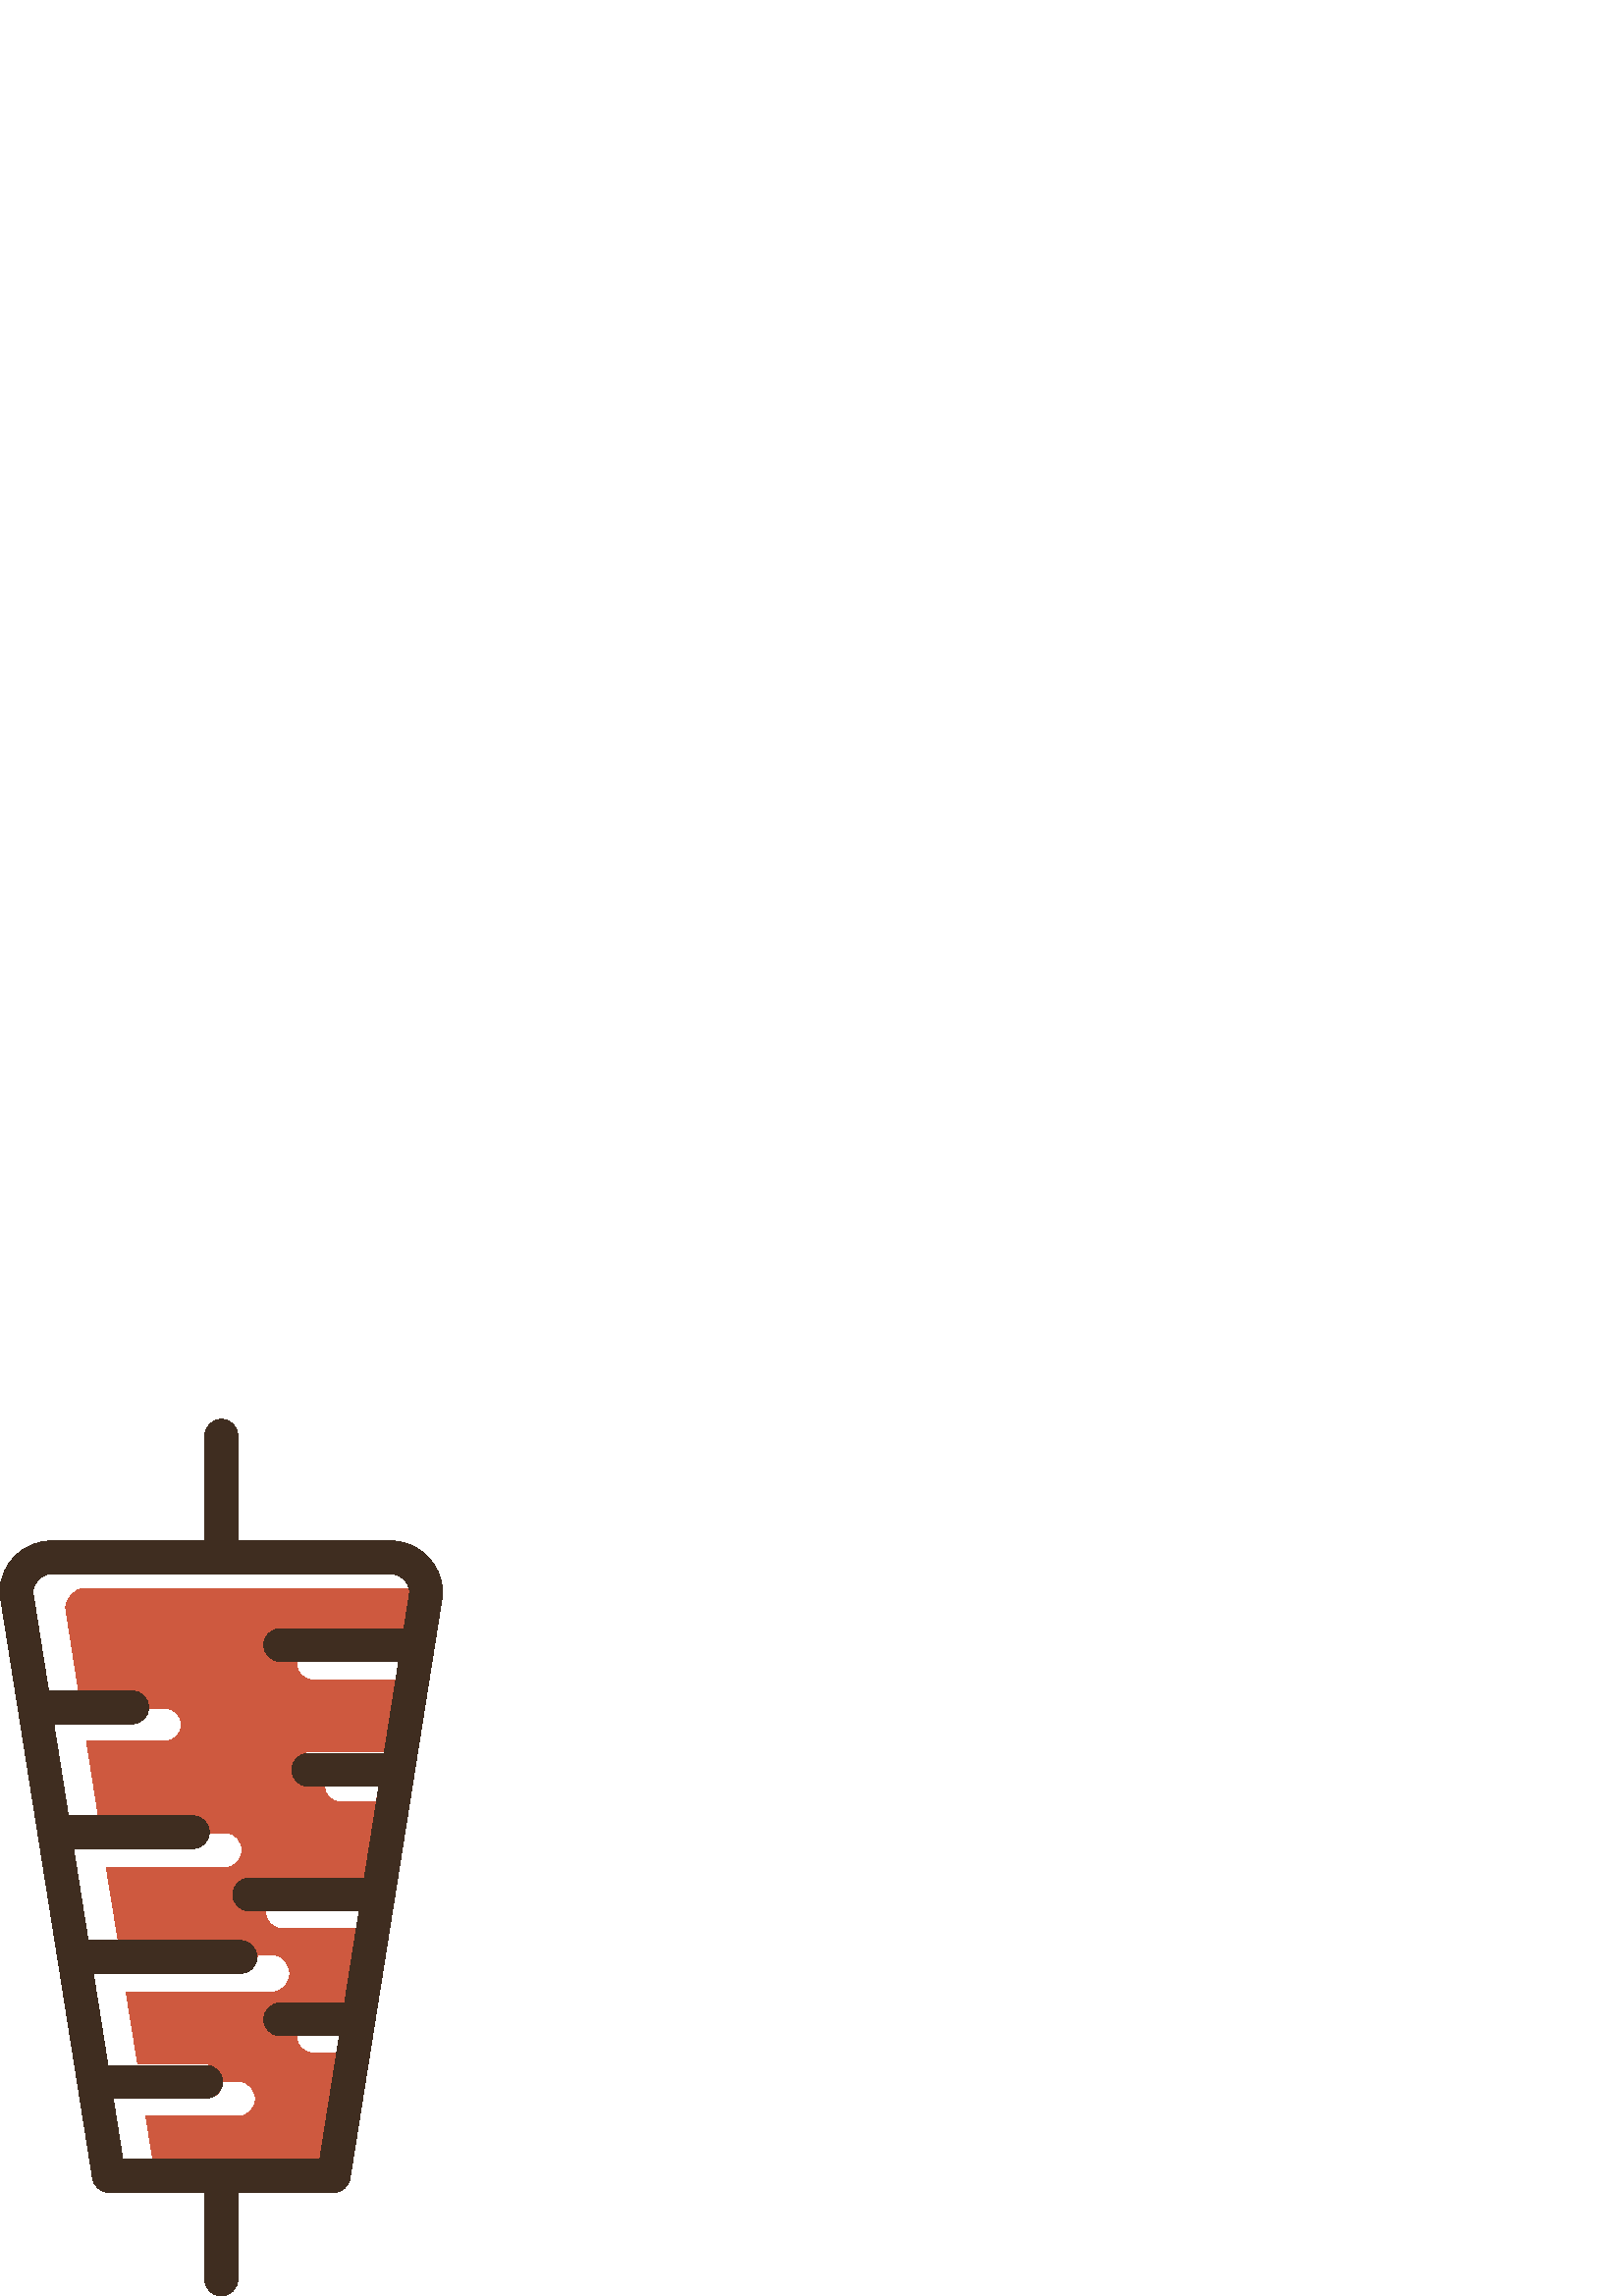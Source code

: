 %!PS-Adobe-3.0 EPSF-3.0
%%Pages: 1
%%DocumentData: Clean7Bit
%%LanguageLevel: 2
%%BoundingBox: 0 -1 163 322
%%EndComments
%%BeginProlog
save
50 dict begin
/q { gsave } bind def
/Q { grestore } bind def
/cm { 6 array astore concat } bind def
/w { setlinewidth } bind def
/J { setlinecap } bind def
/j { setlinejoin } bind def
/M { setmiterlimit } bind def
/d { setdash } bind def
/m { moveto } bind def
/l { lineto } bind def
/c { curveto } bind def
/h { closepath } bind def
/re { exch dup neg 3 1 roll 5 3 roll moveto 0 rlineto
      0 exch rlineto 0 rlineto closepath } bind def
/S { stroke } bind def
/f { fill } bind def
/f* { eofill } bind def
/n { newpath } bind def
/W { clip } bind def
/W* { eoclip } bind def
/BT { } bind def
/ET { } bind def
/pdfmark where { pop globaldict /?pdfmark /exec load put }
    { globaldict begin /?pdfmark /pop load def /pdfmark
    /cleartomark load def end } ifelse
/BDC { mark 3 1 roll /BDC pdfmark } bind def
/EMC { mark /EMC pdfmark } bind def
/cairo_store_point { /cairo_point_y exch def /cairo_point_x exch def } def
/Tj { show currentpoint cairo_store_point } bind def
/TJ {
  {
    dup
    type /stringtype eq
    { show } { -0.001 mul 0 cairo_font_matrix dtransform rmoveto } ifelse
  } forall
  currentpoint cairo_store_point
} bind def
/cairo_selectfont { cairo_font_matrix aload pop pop pop 0 0 6 array astore
    cairo_font exch selectfont cairo_point_x cairo_point_y moveto } bind def
/Tf { pop /cairo_font exch def /cairo_font_matrix where
      { pop cairo_selectfont } if } bind def
/Td { matrix translate cairo_font_matrix matrix concatmatrix dup
      /cairo_font_matrix exch def dup 4 get exch 5 get cairo_store_point
      /cairo_font where { pop cairo_selectfont } if } bind def
/Tm { 2 copy 8 2 roll 6 array astore /cairo_font_matrix exch def
      cairo_store_point /cairo_font where { pop cairo_selectfont } if } bind def
/g { setgray } bind def
/rg { setrgbcolor } bind def
/d1 { setcachedevice } bind def
%%EndProlog
%%BeginSetup
%%EndSetup
%%Page: 1 1
%%BeginPageSetup
%%PageBoundingBox: 0 -1 163 322
%%EndPageSetup
q 0 -1 163 323 rectclip q
0.808 0.349 0.247 rg
76.684 169.613 m 76.707 169.828 76.75 169.879 76.75 170.097 c 76.734 170.097
 l 76.727 170.097 76.695 169.722 76.684 169.613 c h
76.684 169.613 m f
35.102 112.39 m 34.23 117.906 l 34.215 117.906 l h
35.102 112.39 m f
94.086 123.156 m 93.844 122.027 93.293 120.992 92.527 120.164 c 93.309 
120.98 93.855 122.008 94.086 123.156 c h
94.086 123.156 m f
92.047 119.726 m 92.184 119.84 92.32 119.945 92.445 120.07 c 92.324 119.945
 92.18 119.844 92.047 119.726 c h
92.047 119.726 m f
19.758 209.105 m 19.707 209.105 l 22.855 189.558 l h
19.758 209.105 m f
149.492 260.98 m 149.613 260.734 149.707 260.48 149.801 260.222 c 149.707
 260.48 149.613 260.734 149.492 260.98 c h
149.492 260.98 m f
148.473 262.469 m 148.305 262.66 148.148 262.851 147.961 263.023 c 148.145
 262.855 148.309 262.66 148.473 262.469 c h
148.473 262.469 m f
148.816 262.074 m 148.977 261.863 149.109 261.633 149.242 261.402 c 149.109
 261.633 148.977 261.863 148.816 262.074 c h
148.816 262.074 m f
149.965 259.758 m 150.039 259.496 150.082 259.222 150.129 258.949 c 150.082
 259.222 150.039 259.496 149.965 259.758 c h
149.965 259.758 m f
146.945 263.808 m 147.141 263.683 147.316 263.535 147.5 263.39 c 147.316
 263.535 147.141 263.683 146.945 263.808 c h
146.945 263.808 m f
144.527 264.781 m 144.691 264.75 144.84 264.687 145 264.644 c 144.84 264.687
 144.691 264.75 144.527 264.781 c h
144.527 264.781 m f
145.793 264.402 m 145.984 264.324 146.16 264.219 146.34 264.129 c 146.16
 264.219 145.984 264.328 145.793 264.402 c h
145.793 264.402 m f
75.609 72.578 m 78.43 72.578 80.789 74.176 81.438 77.371 c 80.797 74.691
 78.441 72.578 75.609 72.578 c h
75.609 72.578 m f
102.73 245.105 m 148.113 245.105 l 150.242 258.82 l 150.234 258.957 150.195
 259.504 150.18 259.504 c 31.145 259.504 l 27.359 259.504 24.262 256.074
 24.074 252.332 c 28.824 221.906 l 48.504 221.906 l 51.824 221.906 54.664
 219.203 54.664 215.883 c 54.664 215.504 l 60.531 215.504 l 63.852 215.504
 66.543 212.828 66.543 209.504 c 66.543 206.183 63.852 203.504 60.531 203.504
 c 31.734 203.504 l 36.043 176.304 l 70.734 176.304 l 74.059 176.304 76.75
 173.105 76.75 169.906 c 82.762 169.906 l 86.086 169.906 88.777 166.828 
88.777 163.504 c 88.777 160.183 86.086 157.105 82.762 157.105 c 38.988 157.105
 l 43.277 130.703 l 88.215 130.703 l 91.539 130.703 94.668 127.82 94.668
 124.496 c 94.668 125.105 l 100.242 125.105 l 103.566 125.105 106.258 121.625
 106.258 118.304 c 106.258 114.984 103.566 111.504 100.242 111.504 c 46.242
 111.504 l 50.516 85.105 l 75.609 85.105 l 78.93 85.105 81.066 81.922 81.066
 78.601 c 81.066 78.703 l 87.637 78.703 l 90.957 78.703 93.652 75.625 93.652
 72.304 c 93.652 68.984 90.957 65.906 87.637 65.906 c 53.496 65.906 l 56.059
 49.906 l 117.254 49.906 l 124.445 95.504 l 124.441 95.504 l 123.445 89.105
 l 114.762 89.105 l 111.441 89.105 108.746 91.847 108.746 95.168 c 108.746
 95.265 108.758 95.504 108.762 95.504 c 102.734 95.504 l 99.414 95.504 96.719
 98.183 96.719 101.504 c 96.719 104.828 99.414 107.504 102.734 107.504 c
 126.355 107.504 l 131.699 141.105 l 131.676 141.105 l 130.695 134.703 l
 103.391 134.703 l 100.07 134.703 97.379 137.504 97.379 140.824 c 97.379
 140.883 97.383 141.105 97.387 141.105 c 91.363 141.105 l 88.043 141.105
 85.352 143.785 85.352 147.105 c 85.352 150.426 88.043 153.105 91.363 153.105
 c 133.605 153.105 l 138.953 186.703 l 138.914 186.703 l 137.949 181.105
 l 125.066 181.105 l 121.746 181.105 119.051 183.562 119.051 186.883 c 119.051
 186.902 119.055 186.703 119.055 186.703 c 113.039 186.703 l 109.719 186.703
 107.023 189.785 107.023 193.105 c 107.023 196.426 109.719 199.504 113.039
 199.504 c 140.859 199.504 l 146.207 232.527 l 146.145 232.328 l 145.203
 225.906 l 114.758 225.906 l 111.438 225.906 108.746 228.652 108.746 231.976
 c 108.746 232.082 108.641 233.527 108.648 233.527 c 131.762 233.715 l 103.199
 233.25 l 99.879 233.25 96.719 235.304 96.719 238.629 c 96.719 241.949 99.41
 245.105 102.73 245.105 c h
102.73 245.105 m f
81.438 77.371 m 81.547 77.836 81.621 78.308 81.621 78.801 c 81.605 78.801
 l 81.586 78.293 81.527 77.816 81.438 77.371 c h
81.438 77.371 m f
94.129 123.668 m 94.184 123.996 94.23 124.109 94.23 124.449 c 94.215 124.449
 l 94.203 124.449 94.156 123.855 94.129 123.668 c h
94.129 123.668 m f
54.484 215.527 m 54.492 215.636 54.516 215.636 54.516 215.746 c 54.5 215.746
 l 54.5 215.75 54.488 215.566 54.484 215.527 c h
54.484 215.527 m f
28.977 150.996 m 26.992 163.504 l 26.961 163.504 l h
28.977 150.996 m f
76.57 168.695 m 76.547 168.59 76.508 168.492 76.48 168.39 c 76.508 168.492
 76.547 168.59 76.57 168.695 c h
76.57 168.695 m f
0.247 0.176 0.125 rg
143.168 276.941 m 87.156 276.941 l 87.156 315.511 l 87.156 318.832 84.465
 321.523 81.145 321.523 c 77.824 321.523 75.129 318.832 75.129 315.511 c
 75.129 276.941 l 19.121 276.941 l 8.578 276.941 0 268.668 0 258.125 c 0
 257.855 0.066 256.929 0.074 256.879 c 33.961 43.094 l 34.426 40.172 36.941
 38.019 39.898 38.019 c 75.129 38.019 l 75.129 6.015 l 75.129 2.691 77.824
 -0 81.145 -0 c 84.465 -0 87.156 2.691 87.156 6.015 c 87.156 38.019 l 122.387
 38.019 l 125.344 38.019 127.863 40.172 128.328 43.094 c 162.215 256.879
 l 162.223 256.929 162.281 258.094 162.277 258.125 c 162.117 268.527 153.609
 276.941 143.168 276.941 c h
148.113 244.746 m 102.73 244.746 l 99.41 244.746 96.719 242.054 96.719 
238.734 c 96.719 235.41 99.41 232.719 102.73 232.719 c 146.207 232.719 l
 140.859 198.984 l 113.039 198.984 l 109.719 198.984 107.023 196.293 107.023
 192.969 c 107.023 189.648 109.719 186.957 113.039 186.957 c 138.953 186.957
 l 133.605 153.222 l 91.363 153.222 l 88.043 153.222 85.348 150.531 85.348
 147.207 c 85.348 143.886 88.043 141.195 91.363 141.195 c 131.699 141.195
 l 126.352 107.461 l 102.73 107.461 l 99.41 107.461 96.719 104.769 96.719
 101.445 c 96.719 98.125 99.41 95.433 102.73 95.433 c 124.445 95.433 l 117.254
 50.047 l 45.035 50.047 l 41.469 72.551 l 75.609 72.551 l 78.93 72.551 81.621
 75.242 81.621 78.562 c 81.621 81.886 78.93 84.578 75.609 84.578 c 39.562
 84.578 l 34.215 118.312 l 88.215 118.312 l 91.535 118.312 94.23 121.004
 94.23 124.328 c 94.23 127.648 91.535 130.34 88.215 130.34 c 32.309 130.34
 l 26.961 164.074 l 70.734 164.074 l 74.059 164.074 76.75 166.765 76.75 
170.09 c 76.75 173.41 74.059 176.101 70.734 176.101 c 25.055 176.101 l 19.707
 209.836 l 48.504 209.836 l 51.824 209.836 54.516 212.527 54.516 215.851
 c 54.516 219.172 51.824 221.863 48.504 221.863 c 17.801 221.863 l 12.047
 258.179 l 12.234 261.922 15.332 264.914 19.121 264.914 c 143.168 264.914
 l 146.957 264.914 150.055 261.922 150.242 258.179 c h
148.113 244.746 m f
Q Q
showpage
%%Trailer
end restore
%%EOF
